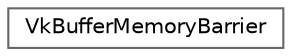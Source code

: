 digraph "类继承关系图"
{
 // LATEX_PDF_SIZE
  bgcolor="transparent";
  edge [fontname=Helvetica,fontsize=10,labelfontname=Helvetica,labelfontsize=10];
  node [fontname=Helvetica,fontsize=10,shape=box,height=0.2,width=0.4];
  rankdir="LR";
  Node0 [id="Node000000",label="VkBufferMemoryBarrier",height=0.2,width=0.4,color="grey40", fillcolor="white", style="filled",URL="$struct_vk_buffer_memory_barrier.html",tooltip=" "];
}
